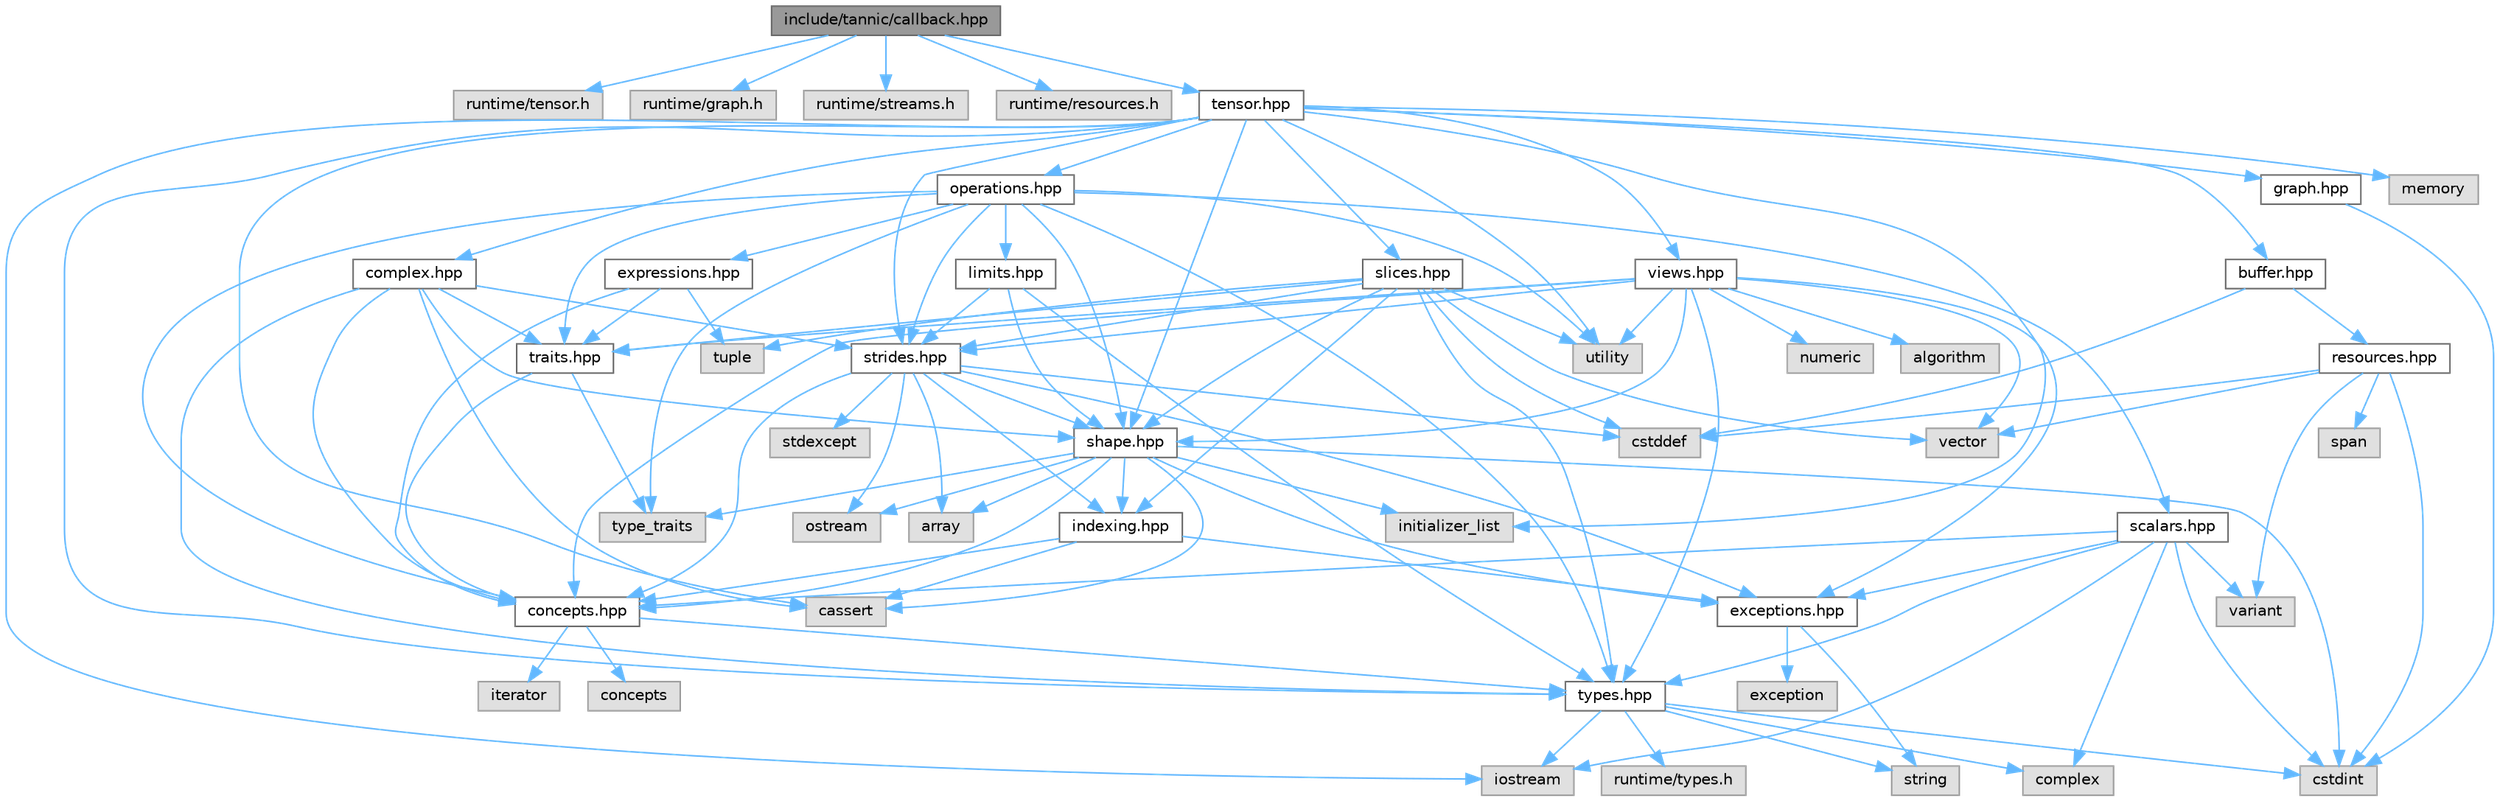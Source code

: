 digraph "include/tannic/callback.hpp"
{
 // LATEX_PDF_SIZE
  bgcolor="transparent";
  edge [fontname=Helvetica,fontsize=10,labelfontname=Helvetica,labelfontsize=10];
  node [fontname=Helvetica,fontsize=10,shape=box,height=0.2,width=0.4];
  Node1 [id="Node000001",label="include/tannic/callback.hpp",height=0.2,width=0.4,color="gray40", fillcolor="grey60", style="filled", fontcolor="black",tooltip=" "];
  Node1 -> Node2 [id="edge1_Node000001_Node000002",color="steelblue1",style="solid",tooltip=" "];
  Node2 [id="Node000002",label="runtime/tensor.h",height=0.2,width=0.4,color="grey60", fillcolor="#E0E0E0", style="filled",tooltip=" "];
  Node1 -> Node3 [id="edge2_Node000001_Node000003",color="steelblue1",style="solid",tooltip=" "];
  Node3 [id="Node000003",label="runtime/graph.h",height=0.2,width=0.4,color="grey60", fillcolor="#E0E0E0", style="filled",tooltip=" "];
  Node1 -> Node4 [id="edge3_Node000001_Node000004",color="steelblue1",style="solid",tooltip=" "];
  Node4 [id="Node000004",label="runtime/streams.h",height=0.2,width=0.4,color="grey60", fillcolor="#E0E0E0", style="filled",tooltip=" "];
  Node1 -> Node5 [id="edge4_Node000001_Node000005",color="steelblue1",style="solid",tooltip=" "];
  Node5 [id="Node000005",label="runtime/resources.h",height=0.2,width=0.4,color="grey60", fillcolor="#E0E0E0", style="filled",tooltip=" "];
  Node1 -> Node6 [id="edge5_Node000001_Node000006",color="steelblue1",style="solid",tooltip=" "];
  Node6 [id="Node000006",label="tensor.hpp",height=0.2,width=0.4,color="grey40", fillcolor="white", style="filled",URL="$d3/d8b/tensor_8hpp.html",tooltip="Core multidimensional tensor class for the Tannic Tensor Library."];
  Node6 -> Node7 [id="edge6_Node000006_Node000007",color="steelblue1",style="solid",tooltip=" "];
  Node7 [id="Node000007",label="iostream",height=0.2,width=0.4,color="grey60", fillcolor="#E0E0E0", style="filled",tooltip=" "];
  Node6 -> Node8 [id="edge7_Node000006_Node000008",color="steelblue1",style="solid",tooltip=" "];
  Node8 [id="Node000008",label="memory",height=0.2,width=0.4,color="grey60", fillcolor="#E0E0E0", style="filled",tooltip=" "];
  Node6 -> Node9 [id="edge8_Node000006_Node000009",color="steelblue1",style="solid",tooltip=" "];
  Node9 [id="Node000009",label="cassert",height=0.2,width=0.4,color="grey60", fillcolor="#E0E0E0", style="filled",tooltip=" "];
  Node6 -> Node10 [id="edge9_Node000006_Node000010",color="steelblue1",style="solid",tooltip=" "];
  Node10 [id="Node000010",label="utility",height=0.2,width=0.4,color="grey60", fillcolor="#E0E0E0", style="filled",tooltip=" "];
  Node6 -> Node11 [id="edge10_Node000006_Node000011",color="steelblue1",style="solid",tooltip=" "];
  Node11 [id="Node000011",label="initializer_list",height=0.2,width=0.4,color="grey60", fillcolor="#E0E0E0", style="filled",tooltip=" "];
  Node6 -> Node12 [id="edge11_Node000006_Node000012",color="steelblue1",style="solid",tooltip=" "];
  Node12 [id="Node000012",label="types.hpp",height=0.2,width=0.4,color="grey40", fillcolor="white", style="filled",URL="$dd/de3/types_8hpp.html",tooltip="Core type system for the Tannic Tensor Library."];
  Node12 -> Node7 [id="edge12_Node000012_Node000007",color="steelblue1",style="solid",tooltip=" "];
  Node12 -> Node13 [id="edge13_Node000012_Node000013",color="steelblue1",style="solid",tooltip=" "];
  Node13 [id="Node000013",label="cstdint",height=0.2,width=0.4,color="grey60", fillcolor="#E0E0E0", style="filled",tooltip=" "];
  Node12 -> Node14 [id="edge14_Node000012_Node000014",color="steelblue1",style="solid",tooltip=" "];
  Node14 [id="Node000014",label="string",height=0.2,width=0.4,color="grey60", fillcolor="#E0E0E0", style="filled",tooltip=" "];
  Node12 -> Node15 [id="edge15_Node000012_Node000015",color="steelblue1",style="solid",tooltip=" "];
  Node15 [id="Node000015",label="complex",height=0.2,width=0.4,color="grey60", fillcolor="#E0E0E0", style="filled",tooltip=" "];
  Node12 -> Node16 [id="edge16_Node000012_Node000016",color="steelblue1",style="solid",tooltip=" "];
  Node16 [id="Node000016",label="runtime/types.h",height=0.2,width=0.4,color="grey60", fillcolor="#E0E0E0", style="filled",tooltip=" "];
  Node6 -> Node17 [id="edge17_Node000006_Node000017",color="steelblue1",style="solid",tooltip=" "];
  Node17 [id="Node000017",label="shape.hpp",height=0.2,width=0.4,color="grey40", fillcolor="white", style="filled",URL="$d3/d30/shape_8hpp.html",tooltip="Defines the Shape class for representing tensor dimensions."];
  Node17 -> Node18 [id="edge18_Node000017_Node000018",color="steelblue1",style="solid",tooltip=" "];
  Node18 [id="Node000018",label="type_traits",height=0.2,width=0.4,color="grey60", fillcolor="#E0E0E0", style="filled",tooltip=" "];
  Node17 -> Node19 [id="edge19_Node000017_Node000019",color="steelblue1",style="solid",tooltip=" "];
  Node19 [id="Node000019",label="array",height=0.2,width=0.4,color="grey60", fillcolor="#E0E0E0", style="filled",tooltip=" "];
  Node17 -> Node13 [id="edge20_Node000017_Node000013",color="steelblue1",style="solid",tooltip=" "];
  Node17 -> Node9 [id="edge21_Node000017_Node000009",color="steelblue1",style="solid",tooltip=" "];
  Node17 -> Node11 [id="edge22_Node000017_Node000011",color="steelblue1",style="solid",tooltip=" "];
  Node17 -> Node20 [id="edge23_Node000017_Node000020",color="steelblue1",style="solid",tooltip=" "];
  Node20 [id="Node000020",label="ostream",height=0.2,width=0.4,color="grey60", fillcolor="#E0E0E0", style="filled",tooltip=" "];
  Node17 -> Node21 [id="edge24_Node000017_Node000021",color="steelblue1",style="solid",tooltip=" "];
  Node21 [id="Node000021",label="concepts.hpp",height=0.2,width=0.4,color="grey40", fillcolor="white", style="filled",URL="$d7/dd8/concepts_8hpp.html",tooltip="Defines core C++20 concepts used throughout the Tannic Tensor Library."];
  Node21 -> Node22 [id="edge25_Node000021_Node000022",color="steelblue1",style="solid",tooltip=" "];
  Node22 [id="Node000022",label="concepts",height=0.2,width=0.4,color="grey60", fillcolor="#E0E0E0", style="filled",tooltip=" "];
  Node21 -> Node23 [id="edge26_Node000021_Node000023",color="steelblue1",style="solid",tooltip=" "];
  Node23 [id="Node000023",label="iterator",height=0.2,width=0.4,color="grey60", fillcolor="#E0E0E0", style="filled",tooltip=" "];
  Node21 -> Node12 [id="edge27_Node000021_Node000012",color="steelblue1",style="solid",tooltip=" "];
  Node17 -> Node24 [id="edge28_Node000017_Node000024",color="steelblue1",style="solid",tooltip=" "];
  Node24 [id="Node000024",label="indexing.hpp",height=0.2,width=0.4,color="grey40", fillcolor="white", style="filled",URL="$d7/d1d/indexing_8hpp.html",tooltip="Utilities for index normalization and slicing ranges in the Tannic Tensor Library."];
  Node24 -> Node9 [id="edge29_Node000024_Node000009",color="steelblue1",style="solid",tooltip=" "];
  Node24 -> Node21 [id="edge30_Node000024_Node000021",color="steelblue1",style="solid",tooltip=" "];
  Node24 -> Node25 [id="edge31_Node000024_Node000025",color="steelblue1",style="solid",tooltip=" "];
  Node25 [id="Node000025",label="exceptions.hpp",height=0.2,width=0.4,color="grey40", fillcolor="white", style="filled",URL="$da/d49/exceptions_8hpp.html",tooltip="Defines the exceptions used in the library."];
  Node25 -> Node26 [id="edge32_Node000025_Node000026",color="steelblue1",style="solid",tooltip=" "];
  Node26 [id="Node000026",label="exception",height=0.2,width=0.4,color="grey60", fillcolor="#E0E0E0", style="filled",tooltip=" "];
  Node25 -> Node14 [id="edge33_Node000025_Node000014",color="steelblue1",style="solid",tooltip=" "];
  Node17 -> Node25 [id="edge34_Node000017_Node000025",color="steelblue1",style="solid",tooltip=" "];
  Node6 -> Node27 [id="edge35_Node000006_Node000027",color="steelblue1",style="solid",tooltip=" "];
  Node27 [id="Node000027",label="strides.hpp",height=0.2,width=0.4,color="grey40", fillcolor="white", style="filled",URL="$d7/d08/strides_8hpp.html",tooltip="Memory layout specification for tensor dimensions in the Tannic Tensor Library."];
  Node27 -> Node19 [id="edge36_Node000027_Node000019",color="steelblue1",style="solid",tooltip=" "];
  Node27 -> Node28 [id="edge37_Node000027_Node000028",color="steelblue1",style="solid",tooltip=" "];
  Node28 [id="Node000028",label="cstddef",height=0.2,width=0.4,color="grey60", fillcolor="#E0E0E0", style="filled",tooltip=" "];
  Node27 -> Node29 [id="edge38_Node000027_Node000029",color="steelblue1",style="solid",tooltip=" "];
  Node29 [id="Node000029",label="stdexcept",height=0.2,width=0.4,color="grey60", fillcolor="#E0E0E0", style="filled",tooltip=" "];
  Node27 -> Node20 [id="edge39_Node000027_Node000020",color="steelblue1",style="solid",tooltip=" "];
  Node27 -> Node21 [id="edge40_Node000027_Node000021",color="steelblue1",style="solid",tooltip=" "];
  Node27 -> Node17 [id="edge41_Node000027_Node000017",color="steelblue1",style="solid",tooltip=" "];
  Node27 -> Node24 [id="edge42_Node000027_Node000024",color="steelblue1",style="solid",tooltip=" "];
  Node27 -> Node25 [id="edge43_Node000027_Node000025",color="steelblue1",style="solid",tooltip=" "];
  Node6 -> Node30 [id="edge44_Node000006_Node000030",color="steelblue1",style="solid",tooltip=" "];
  Node30 [id="Node000030",label="buffer.hpp",height=0.2,width=0.4,color="grey40", fillcolor="white", style="filled",URL="$da/d1d/buffer_8hpp.html",tooltip="Memory buffer management for tensor storage."];
  Node30 -> Node28 [id="edge45_Node000030_Node000028",color="steelblue1",style="solid",tooltip=" "];
  Node30 -> Node31 [id="edge46_Node000030_Node000031",color="steelblue1",style="solid",tooltip=" "];
  Node31 [id="Node000031",label="resources.hpp",height=0.2,width=0.4,color="grey40", fillcolor="white", style="filled",URL="$d1/dee/resources_8hpp.html",tooltip="Memory resource management for heterogeneous computing."];
  Node31 -> Node13 [id="edge47_Node000031_Node000013",color="steelblue1",style="solid",tooltip=" "];
  Node31 -> Node28 [id="edge48_Node000031_Node000028",color="steelblue1",style="solid",tooltip=" "];
  Node31 -> Node32 [id="edge49_Node000031_Node000032",color="steelblue1",style="solid",tooltip=" "];
  Node32 [id="Node000032",label="span",height=0.2,width=0.4,color="grey60", fillcolor="#E0E0E0", style="filled",tooltip=" "];
  Node31 -> Node33 [id="edge50_Node000031_Node000033",color="steelblue1",style="solid",tooltip=" "];
  Node33 [id="Node000033",label="vector",height=0.2,width=0.4,color="grey60", fillcolor="#E0E0E0", style="filled",tooltip=" "];
  Node31 -> Node34 [id="edge51_Node000031_Node000034",color="steelblue1",style="solid",tooltip=" "];
  Node34 [id="Node000034",label="variant",height=0.2,width=0.4,color="grey60", fillcolor="#E0E0E0", style="filled",tooltip=" "];
  Node6 -> Node35 [id="edge52_Node000006_Node000035",color="steelblue1",style="solid",tooltip=" "];
  Node35 [id="Node000035",label="slices.hpp",height=0.2,width=0.4,color="grey40", fillcolor="white", style="filled",URL="$d4/d71/slices_8hpp.html",tooltip="Implements tensor slicing for expression templates in the Tannic Tensor Library."];
  Node35 -> Node36 [id="edge53_Node000035_Node000036",color="steelblue1",style="solid",tooltip=" "];
  Node36 [id="Node000036",label="tuple",height=0.2,width=0.4,color="grey60", fillcolor="#E0E0E0", style="filled",tooltip=" "];
  Node35 -> Node10 [id="edge54_Node000035_Node000010",color="steelblue1",style="solid",tooltip=" "];
  Node35 -> Node28 [id="edge55_Node000035_Node000028",color="steelblue1",style="solid",tooltip=" "];
  Node35 -> Node33 [id="edge56_Node000035_Node000033",color="steelblue1",style="solid",tooltip=" "];
  Node35 -> Node12 [id="edge57_Node000035_Node000012",color="steelblue1",style="solid",tooltip=" "];
  Node35 -> Node37 [id="edge58_Node000035_Node000037",color="steelblue1",style="solid",tooltip=" "];
  Node37 [id="Node000037",label="traits.hpp",height=0.2,width=0.4,color="grey40", fillcolor="white", style="filled",URL="$df/d73/traits_8hpp.html",tooltip=" "];
  Node37 -> Node18 [id="edge59_Node000037_Node000018",color="steelblue1",style="solid",tooltip=" "];
  Node37 -> Node21 [id="edge60_Node000037_Node000021",color="steelblue1",style="solid",tooltip=" "];
  Node35 -> Node17 [id="edge61_Node000035_Node000017",color="steelblue1",style="solid",tooltip=" "];
  Node35 -> Node27 [id="edge62_Node000035_Node000027",color="steelblue1",style="solid",tooltip=" "];
  Node35 -> Node24 [id="edge63_Node000035_Node000024",color="steelblue1",style="solid",tooltip=" "];
  Node6 -> Node38 [id="edge64_Node000006_Node000038",color="steelblue1",style="solid",tooltip=" "];
  Node38 [id="Node000038",label="views.hpp",height=0.2,width=0.4,color="grey40", fillcolor="white", style="filled",URL="$de/d49/views_8hpp.html",tooltip="Implements views for tensors in the Tannic Tensor Library."];
  Node38 -> Node10 [id="edge65_Node000038_Node000010",color="steelblue1",style="solid",tooltip=" "];
  Node38 -> Node39 [id="edge66_Node000038_Node000039",color="steelblue1",style="solid",tooltip=" "];
  Node39 [id="Node000039",label="algorithm",height=0.2,width=0.4,color="grey60", fillcolor="#E0E0E0", style="filled",tooltip=" "];
  Node38 -> Node40 [id="edge67_Node000038_Node000040",color="steelblue1",style="solid",tooltip=" "];
  Node40 [id="Node000040",label="numeric",height=0.2,width=0.4,color="grey60", fillcolor="#E0E0E0", style="filled",tooltip=" "];
  Node38 -> Node33 [id="edge68_Node000038_Node000033",color="steelblue1",style="solid",tooltip=" "];
  Node38 -> Node12 [id="edge69_Node000038_Node000012",color="steelblue1",style="solid",tooltip=" "];
  Node38 -> Node37 [id="edge70_Node000038_Node000037",color="steelblue1",style="solid",tooltip=" "];
  Node38 -> Node17 [id="edge71_Node000038_Node000017",color="steelblue1",style="solid",tooltip=" "];
  Node38 -> Node27 [id="edge72_Node000038_Node000027",color="steelblue1",style="solid",tooltip=" "];
  Node38 -> Node21 [id="edge73_Node000038_Node000021",color="steelblue1",style="solid",tooltip=" "];
  Node38 -> Node25 [id="edge74_Node000038_Node000025",color="steelblue1",style="solid",tooltip=" "];
  Node6 -> Node41 [id="edge75_Node000006_Node000041",color="steelblue1",style="solid",tooltip=" "];
  Node41 [id="Node000041",label="operations.hpp",height=0.2,width=0.4,color="grey40", fillcolor="white", style="filled",URL="$d6/d00/operations_8hpp.html",tooltip="Defines expression templates tensor aritmetic operations."];
  Node41 -> Node10 [id="edge76_Node000041_Node000010",color="steelblue1",style="solid",tooltip=" "];
  Node41 -> Node18 [id="edge77_Node000041_Node000018",color="steelblue1",style="solid",tooltip=" "];
  Node41 -> Node21 [id="edge78_Node000041_Node000021",color="steelblue1",style="solid",tooltip=" "];
  Node41 -> Node42 [id="edge79_Node000041_Node000042",color="steelblue1",style="solid",tooltip=" "];
  Node42 [id="Node000042",label="expressions.hpp",height=0.2,width=0.4,color="grey40", fillcolor="white", style="filled",URL="$d5/d8b/expressions_8hpp.html",tooltip=" "];
  Node42 -> Node36 [id="edge80_Node000042_Node000036",color="steelblue1",style="solid",tooltip=" "];
  Node42 -> Node37 [id="edge81_Node000042_Node000037",color="steelblue1",style="solid",tooltip=" "];
  Node42 -> Node21 [id="edge82_Node000042_Node000021",color="steelblue1",style="solid",tooltip=" "];
  Node41 -> Node12 [id="edge83_Node000041_Node000012",color="steelblue1",style="solid",tooltip=" "];
  Node41 -> Node17 [id="edge84_Node000041_Node000017",color="steelblue1",style="solid",tooltip=" "];
  Node41 -> Node27 [id="edge85_Node000041_Node000027",color="steelblue1",style="solid",tooltip=" "];
  Node41 -> Node37 [id="edge86_Node000041_Node000037",color="steelblue1",style="solid",tooltip=" "];
  Node41 -> Node43 [id="edge87_Node000041_Node000043",color="steelblue1",style="solid",tooltip=" "];
  Node43 [id="Node000043",label="scalars.hpp",height=0.2,width=0.4,color="grey40", fillcolor="white", style="filled",URL="$d3/d3c/scalars_8hpp.html",tooltip=" "];
  Node43 -> Node7 [id="edge88_Node000043_Node000007",color="steelblue1",style="solid",tooltip=" "];
  Node43 -> Node34 [id="edge89_Node000043_Node000034",color="steelblue1",style="solid",tooltip=" "];
  Node43 -> Node15 [id="edge90_Node000043_Node000015",color="steelblue1",style="solid",tooltip=" "];
  Node43 -> Node13 [id="edge91_Node000043_Node000013",color="steelblue1",style="solid",tooltip=" "];
  Node43 -> Node12 [id="edge92_Node000043_Node000012",color="steelblue1",style="solid",tooltip=" "];
  Node43 -> Node21 [id="edge93_Node000043_Node000021",color="steelblue1",style="solid",tooltip=" "];
  Node43 -> Node25 [id="edge94_Node000043_Node000025",color="steelblue1",style="solid",tooltip=" "];
  Node41 -> Node44 [id="edge95_Node000041_Node000044",color="steelblue1",style="solid",tooltip=" "];
  Node44 [id="Node000044",label="limits.hpp",height=0.2,width=0.4,color="grey40", fillcolor="white", style="filled",URL="$d7/df0/limits_8hpp.html",tooltip=" "];
  Node44 -> Node12 [id="edge96_Node000044_Node000012",color="steelblue1",style="solid",tooltip=" "];
  Node44 -> Node17 [id="edge97_Node000044_Node000017",color="steelblue1",style="solid",tooltip=" "];
  Node44 -> Node27 [id="edge98_Node000044_Node000027",color="steelblue1",style="solid",tooltip=" "];
  Node6 -> Node45 [id="edge99_Node000006_Node000045",color="steelblue1",style="solid",tooltip=" "];
  Node45 [id="Node000045",label="complex.hpp",height=0.2,width=0.4,color="grey40", fillcolor="white", style="filled",URL="$db/dd8/complex_8hpp.html",tooltip="Complex number operations for the Tannic Tensor Library."];
  Node45 -> Node21 [id="edge100_Node000045_Node000021",color="steelblue1",style="solid",tooltip=" "];
  Node45 -> Node12 [id="edge101_Node000045_Node000012",color="steelblue1",style="solid",tooltip=" "];
  Node45 -> Node17 [id="edge102_Node000045_Node000017",color="steelblue1",style="solid",tooltip=" "];
  Node45 -> Node27 [id="edge103_Node000045_Node000027",color="steelblue1",style="solid",tooltip=" "];
  Node45 -> Node37 [id="edge104_Node000045_Node000037",color="steelblue1",style="solid",tooltip=" "];
  Node45 -> Node9 [id="edge105_Node000045_Node000009",color="steelblue1",style="solid",tooltip=" "];
  Node6 -> Node46 [id="edge106_Node000006_Node000046",color="steelblue1",style="solid",tooltip=" "];
  Node46 [id="Node000046",label="graph.hpp",height=0.2,width=0.4,color="grey40", fillcolor="white", style="filled",URL="$d9/de9/graph_8hpp.html",tooltip=" "];
  Node46 -> Node13 [id="edge107_Node000046_Node000013",color="steelblue1",style="solid",tooltip=" "];
}
